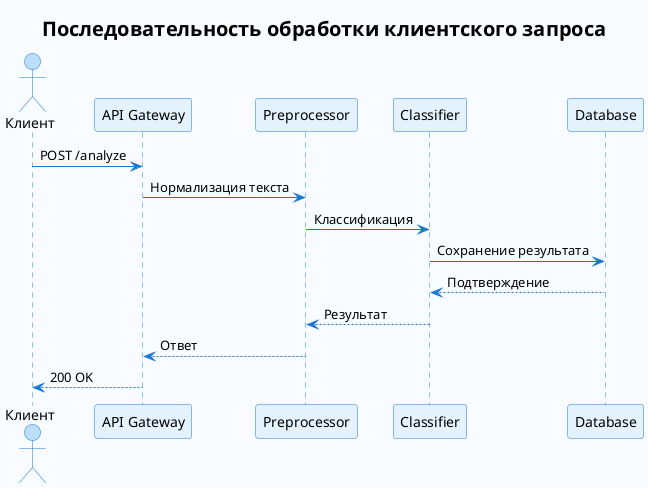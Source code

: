 @startuml Последовательность обработки клиентского запроса
' === СТИЛЬ ===
skinparam backgroundColor #F8FBFF
skinparam sequence {
  ArrowColor #1976D2
  LifeLineBorderColor #1976D2
  LifeLineBackgroundColor #E3F2FD
  ParticipantBorderColor #1976D2
  ParticipantBackgroundColor #E3F2FD
  ActorBorderColor #1976D2
  ActorBackgroundColor #BBDEFB
  FontSize 15
}

title <b><size:20>Последовательность обработки клиентского запроса</size></b>

actor Клиент as Client #BBDEFB
participant "API Gateway" as api #E3F2FD
participant "Preprocessor" as pre #E3F2FD
participant "Classifier" as cls #E3F2FD
participant "Database" as db #E3F2FD

Client -> api: POST /analyze
api -> pre: Нормализация текста
pre -> cls: Классификация
cls -> db: Сохранение результата
db --> cls: Подтверждение
cls --> pre: Результат
pre --> api: Ответ
api --> Client: 200 OK

@enduml
